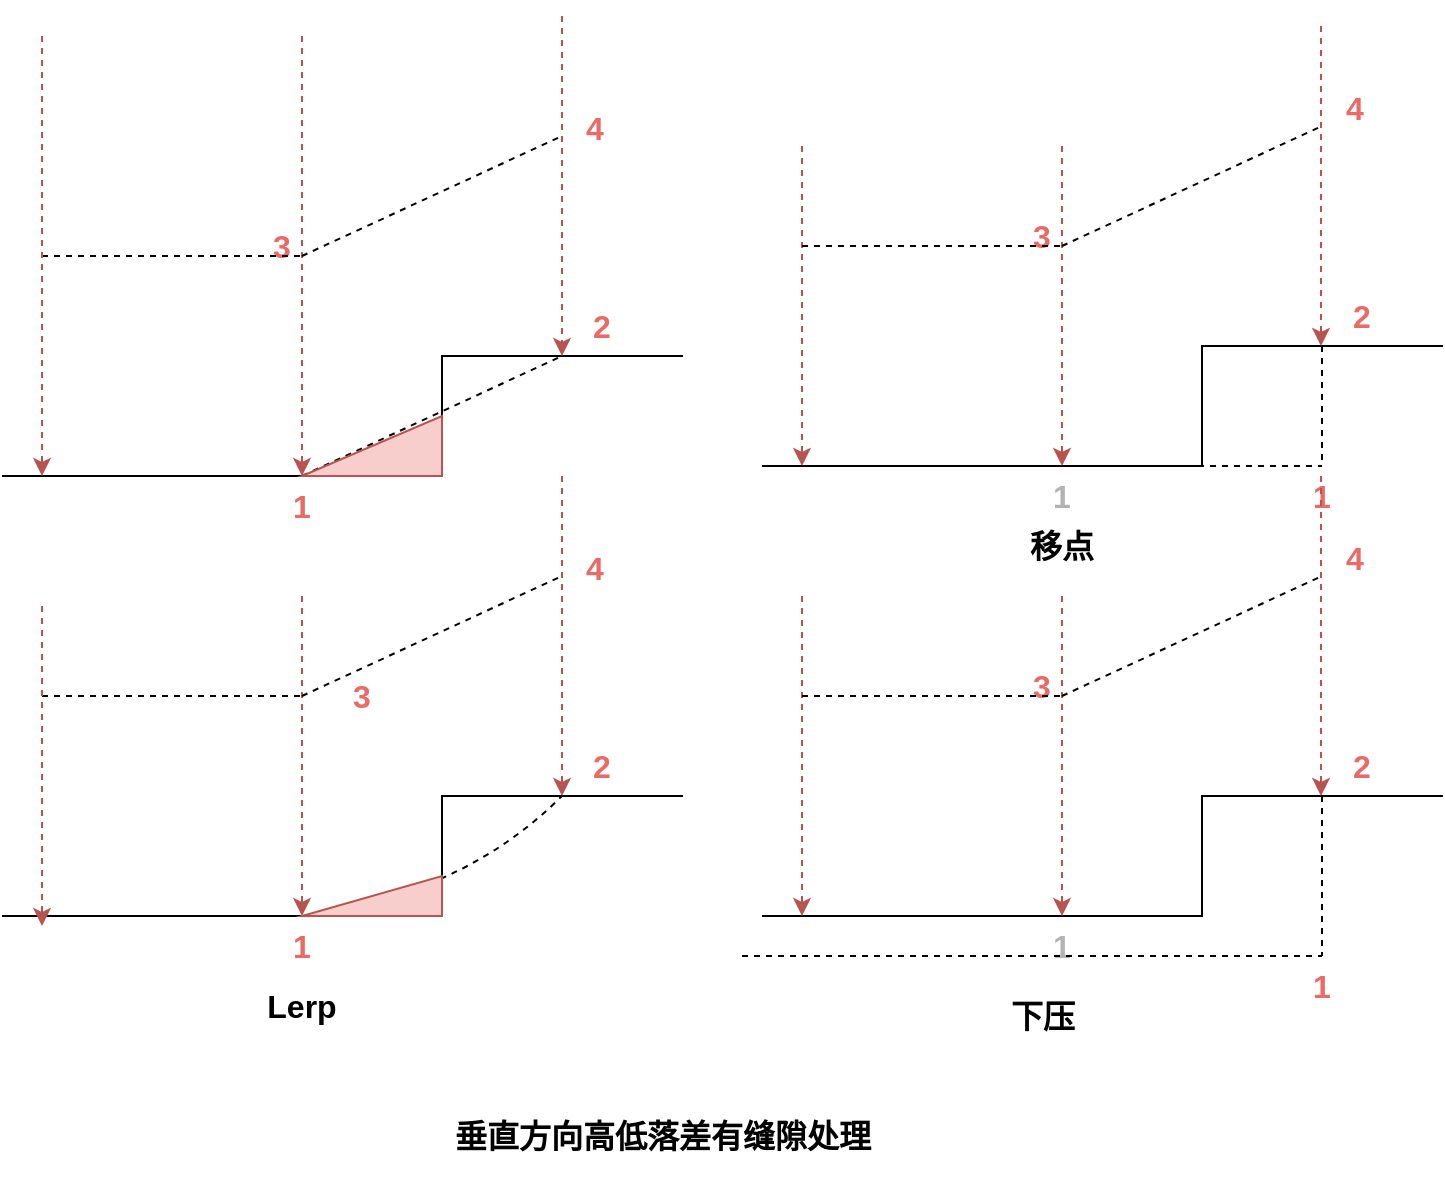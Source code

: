 <mxfile version="20.8.13" type="github">
  <diagram name="第 1 页" id="HfKbEolqoxtEPXiFNgmV">
    <mxGraphModel dx="2474" dy="806" grid="1" gridSize="10" guides="1" tooltips="1" connect="1" arrows="1" fold="1" page="1" pageScale="1" pageWidth="827" pageHeight="1169" math="0" shadow="0">
      <root>
        <mxCell id="0" />
        <mxCell id="1" parent="0" />
        <mxCell id="d6W2GGsNYJiNUNqvkCP7-2" value="" style="shape=partialRectangle;whiteSpace=wrap;html=1;bottom=0;right=0;fillColor=none;direction=north;rotation=90;" vertex="1" parent="1">
          <mxGeometry x="230" y="160" width="60" height="120" as="geometry" />
        </mxCell>
        <mxCell id="d6W2GGsNYJiNUNqvkCP7-5" value="" style="endArrow=none;html=1;rounded=0;" edge="1" parent="1">
          <mxGeometry width="50" height="50" relative="1" as="geometry">
            <mxPoint x="-20" y="250" as="sourcePoint" />
            <mxPoint x="200" y="250" as="targetPoint" />
          </mxGeometry>
        </mxCell>
        <mxCell id="d6W2GGsNYJiNUNqvkCP7-6" value="" style="endArrow=classic;html=1;rounded=0;dashed=1;fillColor=#f8cecc;strokeColor=#b85450;" edge="1" parent="1" target="d6W2GGsNYJiNUNqvkCP7-2">
          <mxGeometry width="50" height="50" relative="1" as="geometry">
            <mxPoint x="260" y="20" as="sourcePoint" />
            <mxPoint x="290" y="110" as="targetPoint" />
          </mxGeometry>
        </mxCell>
        <mxCell id="d6W2GGsNYJiNUNqvkCP7-7" value="" style="endArrow=classic;html=1;rounded=0;dashed=1;fillColor=#f8cecc;strokeColor=#b85450;" edge="1" parent="1">
          <mxGeometry width="50" height="50" relative="1" as="geometry">
            <mxPoint x="130" y="30" as="sourcePoint" />
            <mxPoint x="130" y="250" as="targetPoint" />
          </mxGeometry>
        </mxCell>
        <mxCell id="d6W2GGsNYJiNUNqvkCP7-8" value="" style="endArrow=none;dashed=1;html=1;rounded=0;entryX=0.5;entryY=0;entryDx=0;entryDy=0;" edge="1" parent="1" target="d6W2GGsNYJiNUNqvkCP7-2">
          <mxGeometry width="50" height="50" relative="1" as="geometry">
            <mxPoint x="130" y="250" as="sourcePoint" />
            <mxPoint x="440" y="170" as="targetPoint" />
          </mxGeometry>
        </mxCell>
        <mxCell id="d6W2GGsNYJiNUNqvkCP7-9" value="" style="endArrow=none;dashed=1;html=1;rounded=0;entryX=0.5;entryY=0;entryDx=0;entryDy=0;" edge="1" parent="1">
          <mxGeometry width="50" height="50" relative="1" as="geometry">
            <mxPoint x="130" y="140" as="sourcePoint" />
            <mxPoint x="260" y="80" as="targetPoint" />
          </mxGeometry>
        </mxCell>
        <mxCell id="d6W2GGsNYJiNUNqvkCP7-12" value="" style="verticalLabelPosition=bottom;verticalAlign=top;html=1;shape=mxgraph.basic.orthogonal_triangle;flipH=1;fillColor=#f8cecc;strokeColor=#b85450;" vertex="1" parent="1">
          <mxGeometry x="130" y="220" width="70" height="30" as="geometry" />
        </mxCell>
        <mxCell id="d6W2GGsNYJiNUNqvkCP7-15" value="1" style="text;html=1;strokeColor=none;fillColor=none;align=center;verticalAlign=middle;whiteSpace=wrap;rounded=0;fontColor=#EA6B66;fontSize=16;fontStyle=1" vertex="1" parent="1">
          <mxGeometry x="100" y="250" width="60" height="30" as="geometry" />
        </mxCell>
        <mxCell id="d6W2GGsNYJiNUNqvkCP7-16" value="2" style="text;html=1;strokeColor=none;fillColor=none;align=center;verticalAlign=middle;whiteSpace=wrap;rounded=0;fontColor=#EA6B66;fontSize=16;fontStyle=1" vertex="1" parent="1">
          <mxGeometry x="250" y="160" width="60" height="30" as="geometry" />
        </mxCell>
        <mxCell id="d6W2GGsNYJiNUNqvkCP7-17" value="3" style="text;html=1;strokeColor=none;fillColor=none;align=center;verticalAlign=middle;whiteSpace=wrap;rounded=0;fontColor=#EA6B66;fontSize=16;fontStyle=1" vertex="1" parent="1">
          <mxGeometry x="90" y="120" width="60" height="30" as="geometry" />
        </mxCell>
        <mxCell id="d6W2GGsNYJiNUNqvkCP7-18" value="&lt;div style=&quot;text-align: center;&quot;&gt;&lt;span style=&quot;background-color: initial;&quot;&gt;&lt;b&gt;4&lt;/b&gt;&lt;/span&gt;&lt;/div&gt;" style="text;whiteSpace=wrap;html=1;fontSize=16;fontColor=#EA6B66;" vertex="1" parent="1">
          <mxGeometry x="270" y="60" width="40" height="40" as="geometry" />
        </mxCell>
        <mxCell id="d6W2GGsNYJiNUNqvkCP7-19" value="" style="shape=partialRectangle;whiteSpace=wrap;html=1;bottom=0;right=0;fillColor=none;direction=north;rotation=90;" vertex="1" parent="1">
          <mxGeometry x="230" y="380" width="60" height="120" as="geometry" />
        </mxCell>
        <mxCell id="d6W2GGsNYJiNUNqvkCP7-20" value="" style="endArrow=none;html=1;rounded=0;" edge="1" parent="1">
          <mxGeometry width="50" height="50" relative="1" as="geometry">
            <mxPoint x="-20" y="470" as="sourcePoint" />
            <mxPoint x="200" y="470" as="targetPoint" />
          </mxGeometry>
        </mxCell>
        <mxCell id="d6W2GGsNYJiNUNqvkCP7-21" value="" style="endArrow=classic;html=1;rounded=0;dashed=1;fillColor=#f8cecc;strokeColor=#b85450;exitX=0.5;exitY=1;exitDx=0;exitDy=0;" edge="1" parent="1" target="d6W2GGsNYJiNUNqvkCP7-19" source="d6W2GGsNYJiNUNqvkCP7-2">
          <mxGeometry width="50" height="50" relative="1" as="geometry">
            <mxPoint x="260" y="300" as="sourcePoint" />
            <mxPoint x="290" y="330" as="targetPoint" />
          </mxGeometry>
        </mxCell>
        <mxCell id="d6W2GGsNYJiNUNqvkCP7-22" value="" style="endArrow=classic;html=1;rounded=0;dashed=1;fillColor=#f8cecc;strokeColor=#b85450;" edge="1" parent="1">
          <mxGeometry width="50" height="50" relative="1" as="geometry">
            <mxPoint x="130" y="310" as="sourcePoint" />
            <mxPoint x="130" y="470" as="targetPoint" />
          </mxGeometry>
        </mxCell>
        <mxCell id="d6W2GGsNYJiNUNqvkCP7-23" value="" style="endArrow=none;dashed=1;html=1;entryX=0.5;entryY=0;entryDx=0;entryDy=0;curved=1;" edge="1" parent="1" target="d6W2GGsNYJiNUNqvkCP7-19">
          <mxGeometry width="50" height="50" relative="1" as="geometry">
            <mxPoint x="130" y="470" as="sourcePoint" />
            <mxPoint x="440" y="390" as="targetPoint" />
            <Array as="points">
              <mxPoint x="210" y="460" />
            </Array>
          </mxGeometry>
        </mxCell>
        <mxCell id="d6W2GGsNYJiNUNqvkCP7-24" value="" style="endArrow=none;dashed=1;html=1;rounded=0;entryX=0.5;entryY=0;entryDx=0;entryDy=0;" edge="1" parent="1">
          <mxGeometry width="50" height="50" relative="1" as="geometry">
            <mxPoint x="130" y="360" as="sourcePoint" />
            <mxPoint x="260" y="300" as="targetPoint" />
          </mxGeometry>
        </mxCell>
        <mxCell id="d6W2GGsNYJiNUNqvkCP7-25" value="" style="verticalLabelPosition=bottom;verticalAlign=top;html=1;shape=mxgraph.basic.orthogonal_triangle;flipH=1;fillColor=#f8cecc;strokeColor=#b85450;" vertex="1" parent="1">
          <mxGeometry x="130" y="450" width="70" height="20" as="geometry" />
        </mxCell>
        <mxCell id="d6W2GGsNYJiNUNqvkCP7-26" value="1" style="text;html=1;strokeColor=none;fillColor=none;align=center;verticalAlign=middle;whiteSpace=wrap;rounded=0;fontColor=#EA6B66;fontSize=16;fontStyle=1" vertex="1" parent="1">
          <mxGeometry x="100" y="470" width="60" height="30" as="geometry" />
        </mxCell>
        <mxCell id="d6W2GGsNYJiNUNqvkCP7-27" value="2" style="text;html=1;strokeColor=none;fillColor=none;align=center;verticalAlign=middle;whiteSpace=wrap;rounded=0;fontColor=#EA6B66;fontSize=16;fontStyle=1" vertex="1" parent="1">
          <mxGeometry x="250" y="380" width="60" height="30" as="geometry" />
        </mxCell>
        <mxCell id="d6W2GGsNYJiNUNqvkCP7-28" value="3" style="text;html=1;strokeColor=none;fillColor=none;align=center;verticalAlign=middle;whiteSpace=wrap;rounded=0;fontColor=#EA6B66;fontSize=16;fontStyle=1" vertex="1" parent="1">
          <mxGeometry x="130" y="345" width="60" height="30" as="geometry" />
        </mxCell>
        <mxCell id="d6W2GGsNYJiNUNqvkCP7-29" value="&lt;div style=&quot;text-align: center;&quot;&gt;&lt;span style=&quot;background-color: initial;&quot;&gt;&lt;b&gt;4&lt;/b&gt;&lt;/span&gt;&lt;/div&gt;" style="text;whiteSpace=wrap;html=1;fontSize=16;fontColor=#EA6B66;" vertex="1" parent="1">
          <mxGeometry x="270" y="280" width="40" height="40" as="geometry" />
        </mxCell>
        <mxCell id="d6W2GGsNYJiNUNqvkCP7-33" value="" style="shape=partialRectangle;whiteSpace=wrap;html=1;bottom=0;right=0;fillColor=none;direction=north;rotation=90;" vertex="1" parent="1">
          <mxGeometry x="610" y="155" width="60" height="120" as="geometry" />
        </mxCell>
        <mxCell id="d6W2GGsNYJiNUNqvkCP7-34" value="" style="endArrow=none;html=1;rounded=0;" edge="1" parent="1">
          <mxGeometry width="50" height="50" relative="1" as="geometry">
            <mxPoint x="360" y="245" as="sourcePoint" />
            <mxPoint x="580" y="245" as="targetPoint" />
          </mxGeometry>
        </mxCell>
        <mxCell id="d6W2GGsNYJiNUNqvkCP7-35" value="" style="endArrow=classic;html=1;rounded=0;dashed=1;fillColor=#f8cecc;strokeColor=#b85450;" edge="1" parent="1">
          <mxGeometry width="50" height="50" relative="1" as="geometry">
            <mxPoint x="510" y="85" as="sourcePoint" />
            <mxPoint x="510" y="245" as="targetPoint" />
          </mxGeometry>
        </mxCell>
        <mxCell id="d6W2GGsNYJiNUNqvkCP7-37" value="" style="endArrow=none;dashed=1;html=1;rounded=0;entryX=0.5;entryY=0;entryDx=0;entryDy=0;" edge="1" parent="1">
          <mxGeometry width="50" height="50" relative="1" as="geometry">
            <mxPoint x="510" y="135" as="sourcePoint" />
            <mxPoint x="640" y="75" as="targetPoint" />
          </mxGeometry>
        </mxCell>
        <mxCell id="d6W2GGsNYJiNUNqvkCP7-39" value="1" style="text;html=1;strokeColor=none;fillColor=none;align=center;verticalAlign=middle;whiteSpace=wrap;rounded=0;fontColor=#B3B3B3;fontSize=16;fontStyle=1" vertex="1" parent="1">
          <mxGeometry x="480" y="245" width="60" height="30" as="geometry" />
        </mxCell>
        <mxCell id="d6W2GGsNYJiNUNqvkCP7-40" value="2" style="text;html=1;strokeColor=none;fillColor=none;align=center;verticalAlign=middle;whiteSpace=wrap;rounded=0;fontColor=#EA6B66;fontSize=16;fontStyle=1" vertex="1" parent="1">
          <mxGeometry x="630" y="155" width="60" height="30" as="geometry" />
        </mxCell>
        <mxCell id="d6W2GGsNYJiNUNqvkCP7-41" value="3" style="text;html=1;strokeColor=none;fillColor=none;align=center;verticalAlign=middle;whiteSpace=wrap;rounded=0;fontColor=#EA6B66;fontSize=16;fontStyle=1" vertex="1" parent="1">
          <mxGeometry x="470" y="115" width="60" height="30" as="geometry" />
        </mxCell>
        <mxCell id="d6W2GGsNYJiNUNqvkCP7-42" value="&lt;div style=&quot;text-align: center;&quot;&gt;&lt;span style=&quot;background-color: initial;&quot;&gt;&lt;b&gt;4&lt;/b&gt;&lt;/span&gt;&lt;/div&gt;" style="text;whiteSpace=wrap;html=1;fontSize=16;fontColor=#EA6B66;" vertex="1" parent="1">
          <mxGeometry x="650" y="50" width="40" height="40" as="geometry" />
        </mxCell>
        <mxCell id="d6W2GGsNYJiNUNqvkCP7-43" value="" style="endArrow=classic;html=1;rounded=0;dashed=1;fillColor=#f8cecc;strokeColor=#b85450;exitX=0.5;exitY=1;exitDx=0;exitDy=0;" edge="1" parent="1">
          <mxGeometry width="50" height="50" relative="1" as="geometry">
            <mxPoint x="639.5" y="25" as="sourcePoint" />
            <mxPoint x="639.5" y="185" as="targetPoint" />
          </mxGeometry>
        </mxCell>
        <mxCell id="d6W2GGsNYJiNUNqvkCP7-45" value="1" style="text;html=1;strokeColor=none;fillColor=none;align=center;verticalAlign=middle;whiteSpace=wrap;rounded=0;fontColor=#EA6B66;fontSize=16;fontStyle=1" vertex="1" parent="1">
          <mxGeometry x="610" y="245" width="60" height="30" as="geometry" />
        </mxCell>
        <mxCell id="d6W2GGsNYJiNUNqvkCP7-46" value="" style="endArrow=classic;html=1;rounded=0;dashed=1;fillColor=#f8cecc;strokeColor=#b85450;" edge="1" parent="1">
          <mxGeometry width="50" height="50" relative="1" as="geometry">
            <mxPoint x="380" y="85" as="sourcePoint" />
            <mxPoint x="380" y="245" as="targetPoint" />
          </mxGeometry>
        </mxCell>
        <mxCell id="d6W2GGsNYJiNUNqvkCP7-47" value="" style="endArrow=none;dashed=1;html=1;rounded=0;" edge="1" parent="1" target="d6W2GGsNYJiNUNqvkCP7-28">
          <mxGeometry width="50" height="50" relative="1" as="geometry">
            <mxPoint y="360" as="sourcePoint" />
            <mxPoint x="270" y="310" as="targetPoint" />
          </mxGeometry>
        </mxCell>
        <mxCell id="d6W2GGsNYJiNUNqvkCP7-49" value="" style="endArrow=none;dashed=1;html=1;rounded=0;" edge="1" parent="1">
          <mxGeometry width="50" height="50" relative="1" as="geometry">
            <mxPoint y="140" as="sourcePoint" />
            <mxPoint x="130" y="140" as="targetPoint" />
          </mxGeometry>
        </mxCell>
        <mxCell id="d6W2GGsNYJiNUNqvkCP7-50" value="" style="endArrow=classic;html=1;rounded=0;dashed=1;fillColor=#f8cecc;strokeColor=#b85450;" edge="1" parent="1">
          <mxGeometry width="50" height="50" relative="1" as="geometry">
            <mxPoint y="30" as="sourcePoint" />
            <mxPoint y="250" as="targetPoint" />
          </mxGeometry>
        </mxCell>
        <mxCell id="d6W2GGsNYJiNUNqvkCP7-51" value="" style="endArrow=classic;html=1;rounded=0;dashed=1;fillColor=#f8cecc;strokeColor=#b85450;" edge="1" parent="1">
          <mxGeometry width="50" height="50" relative="1" as="geometry">
            <mxPoint y="315" as="sourcePoint" />
            <mxPoint y="475" as="targetPoint" />
          </mxGeometry>
        </mxCell>
        <mxCell id="d6W2GGsNYJiNUNqvkCP7-52" value="" style="endArrow=none;dashed=1;html=1;rounded=0;" edge="1" parent="1">
          <mxGeometry width="50" height="50" relative="1" as="geometry">
            <mxPoint x="380" y="135" as="sourcePoint" />
            <mxPoint x="510" y="135" as="targetPoint" />
          </mxGeometry>
        </mxCell>
        <mxCell id="d6W2GGsNYJiNUNqvkCP7-53" value="" style="endArrow=none;dashed=1;html=1;rounded=0;" edge="1" parent="1">
          <mxGeometry width="50" height="50" relative="1" as="geometry">
            <mxPoint x="560" y="245" as="sourcePoint" />
            <mxPoint x="640" y="245" as="targetPoint" />
          </mxGeometry>
        </mxCell>
        <mxCell id="d6W2GGsNYJiNUNqvkCP7-55" value="" style="endArrow=none;dashed=1;html=1;rounded=0;exitX=0.5;exitY=0;exitDx=0;exitDy=0;entryX=0.5;entryY=0;entryDx=0;entryDy=0;" edge="1" parent="1" source="d6W2GGsNYJiNUNqvkCP7-33" target="d6W2GGsNYJiNUNqvkCP7-45">
          <mxGeometry width="50" height="50" relative="1" as="geometry">
            <mxPoint x="570" y="255" as="sourcePoint" />
            <mxPoint x="650" y="255" as="targetPoint" />
          </mxGeometry>
        </mxCell>
        <mxCell id="d6W2GGsNYJiNUNqvkCP7-56" value="&lt;font color=&quot;#000000&quot;&gt;垂直方向高低落差有缝隙处理&lt;/font&gt;" style="text;strokeColor=none;fillColor=none;html=1;fontSize=16;fontStyle=1;verticalAlign=middle;align=center;fontColor=#B3B3B3;" vertex="1" parent="1">
          <mxGeometry x="260" y="560" width="100" height="40" as="geometry" />
        </mxCell>
        <mxCell id="d6W2GGsNYJiNUNqvkCP7-57" value="&lt;b&gt;Lerp&lt;/b&gt;" style="text;html=1;strokeColor=none;fillColor=none;align=center;verticalAlign=middle;whiteSpace=wrap;rounded=0;fontSize=16;fontColor=#000000;" vertex="1" parent="1">
          <mxGeometry x="100" y="500" width="60" height="30" as="geometry" />
        </mxCell>
        <mxCell id="d6W2GGsNYJiNUNqvkCP7-58" value="&lt;b&gt;移点&lt;/b&gt;" style="text;html=1;strokeColor=none;fillColor=none;align=center;verticalAlign=middle;whiteSpace=wrap;rounded=0;fontSize=16;fontColor=#000000;" vertex="1" parent="1">
          <mxGeometry x="480" y="270" width="60" height="30" as="geometry" />
        </mxCell>
        <mxCell id="d6W2GGsNYJiNUNqvkCP7-59" value="" style="shape=partialRectangle;whiteSpace=wrap;html=1;bottom=0;right=0;fillColor=none;direction=north;rotation=90;" vertex="1" parent="1">
          <mxGeometry x="610" y="380" width="60" height="120" as="geometry" />
        </mxCell>
        <mxCell id="d6W2GGsNYJiNUNqvkCP7-60" value="" style="endArrow=none;html=1;rounded=0;" edge="1" parent="1">
          <mxGeometry width="50" height="50" relative="1" as="geometry">
            <mxPoint x="360" y="470" as="sourcePoint" />
            <mxPoint x="580" y="470" as="targetPoint" />
          </mxGeometry>
        </mxCell>
        <mxCell id="d6W2GGsNYJiNUNqvkCP7-61" value="" style="endArrow=classic;html=1;rounded=0;dashed=1;fillColor=#f8cecc;strokeColor=#b85450;" edge="1" parent="1">
          <mxGeometry width="50" height="50" relative="1" as="geometry">
            <mxPoint x="510" y="310" as="sourcePoint" />
            <mxPoint x="510" y="470" as="targetPoint" />
          </mxGeometry>
        </mxCell>
        <mxCell id="d6W2GGsNYJiNUNqvkCP7-62" value="" style="endArrow=none;dashed=1;html=1;rounded=0;entryX=0.5;entryY=0;entryDx=0;entryDy=0;" edge="1" parent="1">
          <mxGeometry width="50" height="50" relative="1" as="geometry">
            <mxPoint x="510" y="360" as="sourcePoint" />
            <mxPoint x="640" y="300" as="targetPoint" />
          </mxGeometry>
        </mxCell>
        <mxCell id="d6W2GGsNYJiNUNqvkCP7-63" value="1" style="text;html=1;strokeColor=none;fillColor=none;align=center;verticalAlign=middle;whiteSpace=wrap;rounded=0;fontColor=#B3B3B3;fontSize=16;fontStyle=1" vertex="1" parent="1">
          <mxGeometry x="480" y="470" width="60" height="30" as="geometry" />
        </mxCell>
        <mxCell id="d6W2GGsNYJiNUNqvkCP7-64" value="2" style="text;html=1;strokeColor=none;fillColor=none;align=center;verticalAlign=middle;whiteSpace=wrap;rounded=0;fontColor=#EA6B66;fontSize=16;fontStyle=1" vertex="1" parent="1">
          <mxGeometry x="630" y="380" width="60" height="30" as="geometry" />
        </mxCell>
        <mxCell id="d6W2GGsNYJiNUNqvkCP7-65" value="3" style="text;html=1;strokeColor=none;fillColor=none;align=center;verticalAlign=middle;whiteSpace=wrap;rounded=0;fontColor=#EA6B66;fontSize=16;fontStyle=1" vertex="1" parent="1">
          <mxGeometry x="470" y="340" width="60" height="30" as="geometry" />
        </mxCell>
        <mxCell id="d6W2GGsNYJiNUNqvkCP7-66" value="&lt;div style=&quot;text-align: center;&quot;&gt;&lt;span style=&quot;background-color: initial;&quot;&gt;&lt;b&gt;4&lt;/b&gt;&lt;/span&gt;&lt;/div&gt;" style="text;whiteSpace=wrap;html=1;fontSize=16;fontColor=#EA6B66;" vertex="1" parent="1">
          <mxGeometry x="650" y="275" width="40" height="40" as="geometry" />
        </mxCell>
        <mxCell id="d6W2GGsNYJiNUNqvkCP7-67" value="" style="endArrow=classic;html=1;rounded=0;dashed=1;fillColor=#f8cecc;strokeColor=#b85450;exitX=0.5;exitY=1;exitDx=0;exitDy=0;" edge="1" parent="1">
          <mxGeometry width="50" height="50" relative="1" as="geometry">
            <mxPoint x="639.5" y="250" as="sourcePoint" />
            <mxPoint x="639.5" y="410" as="targetPoint" />
          </mxGeometry>
        </mxCell>
        <mxCell id="d6W2GGsNYJiNUNqvkCP7-68" value="1" style="text;html=1;strokeColor=none;fillColor=none;align=center;verticalAlign=middle;whiteSpace=wrap;rounded=0;fontColor=#EA6B66;fontSize=16;fontStyle=1" vertex="1" parent="1">
          <mxGeometry x="610" y="490" width="60" height="30" as="geometry" />
        </mxCell>
        <mxCell id="d6W2GGsNYJiNUNqvkCP7-69" value="" style="endArrow=classic;html=1;rounded=0;dashed=1;fillColor=#f8cecc;strokeColor=#b85450;" edge="1" parent="1">
          <mxGeometry width="50" height="50" relative="1" as="geometry">
            <mxPoint x="380" y="310" as="sourcePoint" />
            <mxPoint x="380" y="470" as="targetPoint" />
          </mxGeometry>
        </mxCell>
        <mxCell id="d6W2GGsNYJiNUNqvkCP7-70" value="" style="endArrow=none;dashed=1;html=1;rounded=0;" edge="1" parent="1">
          <mxGeometry width="50" height="50" relative="1" as="geometry">
            <mxPoint x="380" y="360" as="sourcePoint" />
            <mxPoint x="510" y="360" as="targetPoint" />
          </mxGeometry>
        </mxCell>
        <mxCell id="d6W2GGsNYJiNUNqvkCP7-71" value="" style="endArrow=none;dashed=1;html=1;rounded=0;" edge="1" parent="1">
          <mxGeometry width="50" height="50" relative="1" as="geometry">
            <mxPoint x="350" y="490" as="sourcePoint" />
            <mxPoint x="640" y="490" as="targetPoint" />
            <Array as="points">
              <mxPoint x="600" y="490" />
            </Array>
          </mxGeometry>
        </mxCell>
        <mxCell id="d6W2GGsNYJiNUNqvkCP7-72" value="" style="endArrow=none;dashed=1;html=1;rounded=0;exitX=0.5;exitY=0;exitDx=0;exitDy=0;entryX=0.5;entryY=0;entryDx=0;entryDy=0;" edge="1" parent="1" source="d6W2GGsNYJiNUNqvkCP7-59" target="d6W2GGsNYJiNUNqvkCP7-68">
          <mxGeometry width="50" height="50" relative="1" as="geometry">
            <mxPoint x="570" y="480" as="sourcePoint" />
            <mxPoint x="650" y="480" as="targetPoint" />
          </mxGeometry>
        </mxCell>
        <mxCell id="d6W2GGsNYJiNUNqvkCP7-73" value="下压" style="text;strokeColor=none;fillColor=none;html=1;fontSize=16;fontStyle=1;verticalAlign=middle;align=center;fontColor=#000000;" vertex="1" parent="1">
          <mxGeometry x="450" y="500" width="100" height="40" as="geometry" />
        </mxCell>
      </root>
    </mxGraphModel>
  </diagram>
</mxfile>
